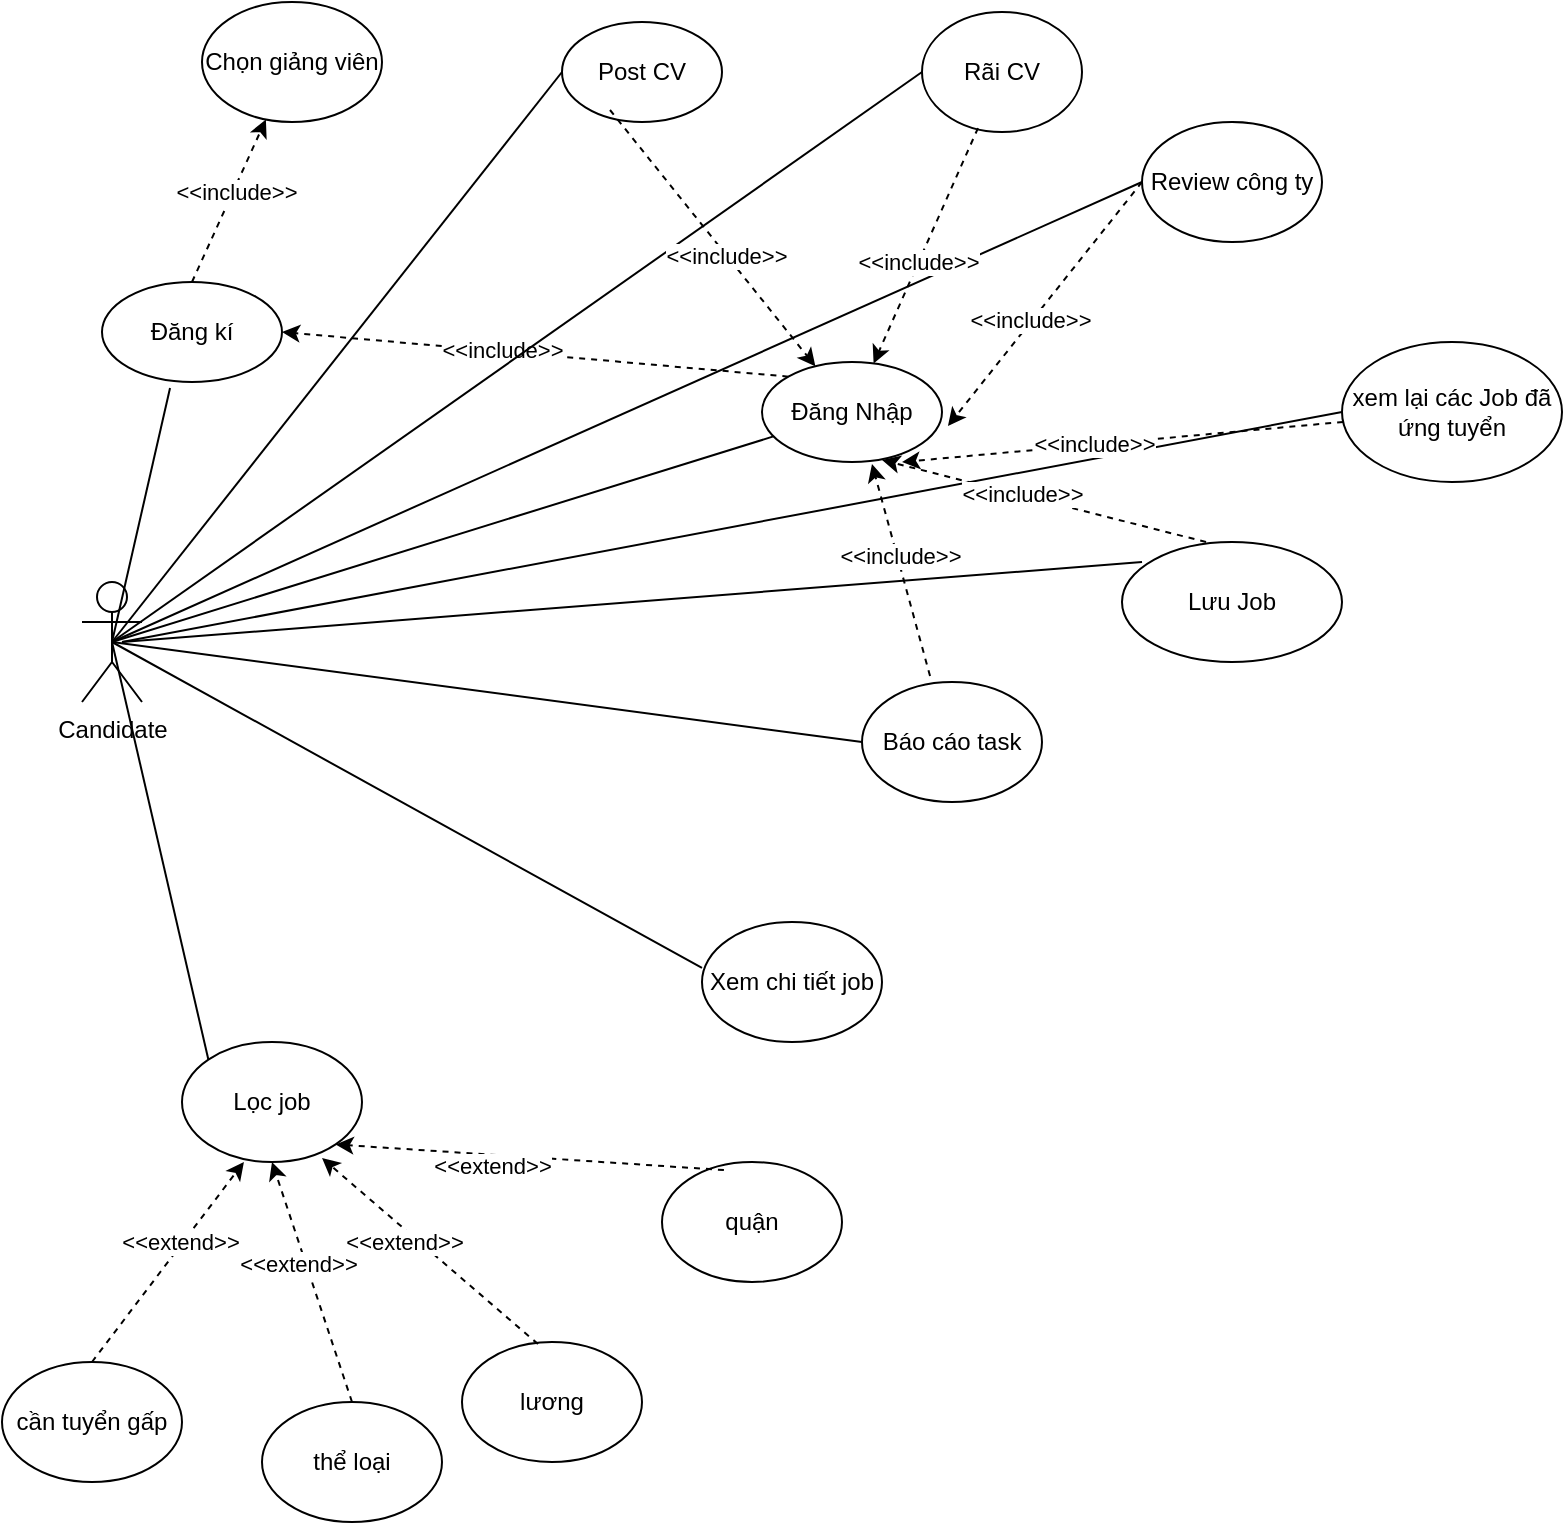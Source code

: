 <mxfile version="26.2.13">
  <diagram name="Page-1" id="jhdWZvKZTvtmNqUHAxLc">
    <mxGraphModel dx="1428" dy="785" grid="1" gridSize="10" guides="1" tooltips="1" connect="1" arrows="1" fold="1" page="1" pageScale="1" pageWidth="850" pageHeight="1100" math="0" shadow="0">
      <root>
        <mxCell id="0" />
        <mxCell id="1" parent="0" />
        <mxCell id="Gtxps9RbvIcbKM3ggSGd-1" value="Candidate" style="shape=umlActor;verticalLabelPosition=bottom;verticalAlign=top;html=1;outlineConnect=0;" vertex="1" parent="1">
          <mxGeometry x="60" y="400" width="30" height="60" as="geometry" />
        </mxCell>
        <mxCell id="Gtxps9RbvIcbKM3ggSGd-3" value="Đăng Nhập" style="ellipse;whiteSpace=wrap;html=1;" vertex="1" parent="1">
          <mxGeometry x="400" y="290" width="90" height="50" as="geometry" />
        </mxCell>
        <mxCell id="Gtxps9RbvIcbKM3ggSGd-4" value="Chọn giảng viên" style="ellipse;whiteSpace=wrap;html=1;" vertex="1" parent="1">
          <mxGeometry x="120" y="110" width="90" height="60" as="geometry" />
        </mxCell>
        <mxCell id="Gtxps9RbvIcbKM3ggSGd-5" value="Đăng kí" style="ellipse;whiteSpace=wrap;html=1;" vertex="1" parent="1">
          <mxGeometry x="70" y="250" width="90" height="50" as="geometry" />
        </mxCell>
        <mxCell id="Gtxps9RbvIcbKM3ggSGd-6" value="Rãi&amp;nbsp;&lt;span style=&quot;color: rgba(0, 0, 0, 0); font-family: monospace; font-size: 0px; text-align: start; text-wrap-mode: nowrap;&quot;&gt;%3CmxGraphModel%3E%3Croot%3E%3CmxCell%20id%3D%220%22%2F%3E%3CmxCell%20id%3D%221%22%20parent%3D%220%22%2F%3E%3CmxCell%20id%3D%222%22%20value%3D%22%22%20style%3D%22endArrow%3Dclassic%3Bhtml%3D1%3Brounded%3D0%3BentryX%3D0%3BentryY%3D0.5%3BentryDx%3D0%3BentryDy%3D0%3BexitX%3D0.6%3BexitY%3D-0.04%3BexitDx%3D0%3BexitDy%3D0%3Bdashed%3D1%3BexitPerimeter%3D0%3B%22%20edge%3D%221%22%20parent%3D%221%22%3E%3CmxGeometry%20width%3D%2250%22%20height%3D%2250%22%20relative%3D%221%22%20as%3D%22geometry%22%3E%3CmxPoint%20x%3D%22254%22%20y%3D%22228%22%20as%3D%22sourcePoint%22%2F%3E%3CmxPoint%20x%3D%22500%22%20y%3D%22190%22%20as%3D%22targetPoint%22%2F%3E%3C%2FmxGeometry%3E%3C%2FmxCell%3E%3CmxCell%20id%3D%223%22%20value%3D%22%26amp%3Blt%3B%26amp%3Blt%3Binclude%26amp%3Bgt%3B%26amp%3Bgt%3B%22%20style%3D%22edgeLabel%3Bhtml%3D1%3Balign%3Dcenter%3BverticalAlign%3Dmiddle%3Bresizable%3D0%3Bpoints%3D%5B%5D%3B%22%20vertex%3D%221%22%20connectable%3D%220%22%20parent%3D%222%22%3E%3CmxGeometry%20x%3D%220.135%22%20y%3D%22-1%22%20relative%3D%221%22%20as%3D%22geometry%22%3E%3CmxPoint%20as%3D%22offset%22%2F%3E%3C%2FmxGeometry%3E%3C%2FmxCell%3E%3C%2Froot%3E%3C%2FmxGraphModel%3E&lt;/span&gt;CV" style="ellipse;whiteSpace=wrap;html=1;" vertex="1" parent="1">
          <mxGeometry x="480" y="115" width="80" height="60" as="geometry" />
        </mxCell>
        <mxCell id="Gtxps9RbvIcbKM3ggSGd-7" value="Post CV" style="ellipse;whiteSpace=wrap;html=1;" vertex="1" parent="1">
          <mxGeometry x="300" y="120" width="80" height="50" as="geometry" />
        </mxCell>
        <mxCell id="Gtxps9RbvIcbKM3ggSGd-8" value="" style="endArrow=none;html=1;rounded=0;exitX=0.5;exitY=0.5;exitDx=0;exitDy=0;exitPerimeter=0;entryX=0.378;entryY=1.06;entryDx=0;entryDy=0;entryPerimeter=0;" edge="1" parent="1" source="Gtxps9RbvIcbKM3ggSGd-1" target="Gtxps9RbvIcbKM3ggSGd-5">
          <mxGeometry width="50" height="50" relative="1" as="geometry">
            <mxPoint x="400" y="530" as="sourcePoint" />
            <mxPoint x="450" y="480" as="targetPoint" />
          </mxGeometry>
        </mxCell>
        <mxCell id="Gtxps9RbvIcbKM3ggSGd-9" value="" style="endArrow=classic;html=1;rounded=0;dashed=1;exitX=0.5;exitY=0;exitDx=0;exitDy=0;" edge="1" parent="1" source="Gtxps9RbvIcbKM3ggSGd-5" target="Gtxps9RbvIcbKM3ggSGd-4">
          <mxGeometry width="50" height="50" relative="1" as="geometry">
            <mxPoint x="155" y="200" as="sourcePoint" />
            <mxPoint x="450" y="480" as="targetPoint" />
          </mxGeometry>
        </mxCell>
        <mxCell id="Gtxps9RbvIcbKM3ggSGd-10" value="&amp;lt;&amp;lt;include&amp;gt;&amp;gt;" style="edgeLabel;html=1;align=center;verticalAlign=middle;resizable=0;points=[];" vertex="1" connectable="0" parent="Gtxps9RbvIcbKM3ggSGd-9">
          <mxGeometry x="0.135" y="-1" relative="1" as="geometry">
            <mxPoint as="offset" />
          </mxGeometry>
        </mxCell>
        <mxCell id="Gtxps9RbvIcbKM3ggSGd-15" value="" style="endArrow=none;html=1;rounded=0;exitX=0.5;exitY=0.5;exitDx=0;exitDy=0;exitPerimeter=0;" edge="1" parent="1" source="Gtxps9RbvIcbKM3ggSGd-1" target="Gtxps9RbvIcbKM3ggSGd-3">
          <mxGeometry width="50" height="50" relative="1" as="geometry">
            <mxPoint x="180" y="540" as="sourcePoint" />
            <mxPoint x="230" y="490" as="targetPoint" />
          </mxGeometry>
        </mxCell>
        <mxCell id="Gtxps9RbvIcbKM3ggSGd-16" value="" style="endArrow=classic;html=1;rounded=0;entryX=1;entryY=0.5;entryDx=0;entryDy=0;dashed=1;exitX=0;exitY=0;exitDx=0;exitDy=0;" edge="1" parent="1" source="Gtxps9RbvIcbKM3ggSGd-3" target="Gtxps9RbvIcbKM3ggSGd-5">
          <mxGeometry width="50" height="50" relative="1" as="geometry">
            <mxPoint x="300" y="205" as="sourcePoint" />
            <mxPoint x="510" y="200" as="targetPoint" />
          </mxGeometry>
        </mxCell>
        <mxCell id="Gtxps9RbvIcbKM3ggSGd-17" value="&amp;lt;&amp;lt;include&amp;gt;&amp;gt;" style="edgeLabel;html=1;align=center;verticalAlign=middle;resizable=0;points=[];" vertex="1" connectable="0" parent="Gtxps9RbvIcbKM3ggSGd-16">
          <mxGeometry x="0.135" y="-1" relative="1" as="geometry">
            <mxPoint as="offset" />
          </mxGeometry>
        </mxCell>
        <mxCell id="Gtxps9RbvIcbKM3ggSGd-18" value="Review công ty" style="ellipse;whiteSpace=wrap;html=1;" vertex="1" parent="1">
          <mxGeometry x="590" y="170" width="90" height="60" as="geometry" />
        </mxCell>
        <mxCell id="Gtxps9RbvIcbKM3ggSGd-19" value="Lưu Job" style="ellipse;whiteSpace=wrap;html=1;" vertex="1" parent="1">
          <mxGeometry x="580" y="380" width="110" height="60" as="geometry" />
        </mxCell>
        <mxCell id="Gtxps9RbvIcbKM3ggSGd-20" value="xem lại các Job đã ứng tuyển" style="ellipse;whiteSpace=wrap;html=1;" vertex="1" parent="1">
          <mxGeometry x="690" y="280" width="110" height="70" as="geometry" />
        </mxCell>
        <mxCell id="Gtxps9RbvIcbKM3ggSGd-21" value="Báo cáo task" style="ellipse;whiteSpace=wrap;html=1;" vertex="1" parent="1">
          <mxGeometry x="450" y="450" width="90" height="60" as="geometry" />
        </mxCell>
        <mxCell id="Gtxps9RbvIcbKM3ggSGd-22" value="" style="endArrow=none;html=1;rounded=0;exitX=0.5;exitY=0.5;exitDx=0;exitDy=0;exitPerimeter=0;entryX=0;entryY=0.5;entryDx=0;entryDy=0;" edge="1" parent="1" source="Gtxps9RbvIcbKM3ggSGd-1" target="Gtxps9RbvIcbKM3ggSGd-6">
          <mxGeometry width="50" height="50" relative="1" as="geometry">
            <mxPoint x="85" y="440" as="sourcePoint" />
            <mxPoint x="330" y="236" as="targetPoint" />
          </mxGeometry>
        </mxCell>
        <mxCell id="Gtxps9RbvIcbKM3ggSGd-23" value="" style="endArrow=none;html=1;rounded=0;exitX=0.5;exitY=0.5;exitDx=0;exitDy=0;exitPerimeter=0;entryX=0;entryY=0.5;entryDx=0;entryDy=0;" edge="1" parent="1" source="Gtxps9RbvIcbKM3ggSGd-1" target="Gtxps9RbvIcbKM3ggSGd-21">
          <mxGeometry width="50" height="50" relative="1" as="geometry">
            <mxPoint x="95" y="450" as="sourcePoint" />
            <mxPoint x="340" y="246" as="targetPoint" />
          </mxGeometry>
        </mxCell>
        <mxCell id="Gtxps9RbvIcbKM3ggSGd-24" value="" style="endArrow=none;html=1;rounded=0;exitX=0.5;exitY=0.5;exitDx=0;exitDy=0;exitPerimeter=0;entryX=0;entryY=0.5;entryDx=0;entryDy=0;" edge="1" parent="1" source="Gtxps9RbvIcbKM3ggSGd-1" target="Gtxps9RbvIcbKM3ggSGd-7">
          <mxGeometry width="50" height="50" relative="1" as="geometry">
            <mxPoint x="105" y="460" as="sourcePoint" />
            <mxPoint x="350" y="256" as="targetPoint" />
          </mxGeometry>
        </mxCell>
        <mxCell id="Gtxps9RbvIcbKM3ggSGd-25" value="" style="endArrow=none;html=1;rounded=0;entryX=0.091;entryY=0.167;entryDx=0;entryDy=0;entryPerimeter=0;" edge="1" parent="1" target="Gtxps9RbvIcbKM3ggSGd-19">
          <mxGeometry width="50" height="50" relative="1" as="geometry">
            <mxPoint x="80" y="430" as="sourcePoint" />
            <mxPoint x="490" y="550" as="targetPoint" />
          </mxGeometry>
        </mxCell>
        <mxCell id="Gtxps9RbvIcbKM3ggSGd-26" value="" style="endArrow=none;html=1;rounded=0;exitX=0.5;exitY=0.5;exitDx=0;exitDy=0;exitPerimeter=0;entryX=0;entryY=0.5;entryDx=0;entryDy=0;" edge="1" parent="1" source="Gtxps9RbvIcbKM3ggSGd-1" target="Gtxps9RbvIcbKM3ggSGd-18">
          <mxGeometry width="50" height="50" relative="1" as="geometry">
            <mxPoint x="95" y="450" as="sourcePoint" />
            <mxPoint x="500" y="560" as="targetPoint" />
          </mxGeometry>
        </mxCell>
        <mxCell id="Gtxps9RbvIcbKM3ggSGd-27" value="" style="endArrow=none;html=1;rounded=0;entryX=0;entryY=0.5;entryDx=0;entryDy=0;" edge="1" parent="1" target="Gtxps9RbvIcbKM3ggSGd-20">
          <mxGeometry width="50" height="50" relative="1" as="geometry">
            <mxPoint x="80" y="430" as="sourcePoint" />
            <mxPoint x="510" y="570" as="targetPoint" />
          </mxGeometry>
        </mxCell>
        <mxCell id="Gtxps9RbvIcbKM3ggSGd-31" value="" style="endArrow=classic;html=1;rounded=0;dashed=1;exitX=0.3;exitY=0.88;exitDx=0;exitDy=0;exitPerimeter=0;" edge="1" parent="1" source="Gtxps9RbvIcbKM3ggSGd-7" target="Gtxps9RbvIcbKM3ggSGd-3">
          <mxGeometry width="50" height="50" relative="1" as="geometry">
            <mxPoint x="310" y="215" as="sourcePoint" />
            <mxPoint x="210" y="235" as="targetPoint" />
          </mxGeometry>
        </mxCell>
        <mxCell id="Gtxps9RbvIcbKM3ggSGd-32" value="&amp;lt;&amp;lt;include&amp;gt;&amp;gt;" style="edgeLabel;html=1;align=center;verticalAlign=middle;resizable=0;points=[];" vertex="1" connectable="0" parent="Gtxps9RbvIcbKM3ggSGd-31">
          <mxGeometry x="0.135" y="-1" relative="1" as="geometry">
            <mxPoint as="offset" />
          </mxGeometry>
        </mxCell>
        <mxCell id="Gtxps9RbvIcbKM3ggSGd-33" value="" style="endArrow=classic;html=1;rounded=0;dashed=1;exitX=0.35;exitY=0.967;exitDx=0;exitDy=0;exitPerimeter=0;" edge="1" parent="1" source="Gtxps9RbvIcbKM3ggSGd-6" target="Gtxps9RbvIcbKM3ggSGd-3">
          <mxGeometry width="50" height="50" relative="1" as="geometry">
            <mxPoint x="560" y="350" as="sourcePoint" />
            <mxPoint x="398" y="224" as="targetPoint" />
          </mxGeometry>
        </mxCell>
        <mxCell id="Gtxps9RbvIcbKM3ggSGd-34" value="&amp;lt;&amp;lt;include&amp;gt;&amp;gt;" style="edgeLabel;html=1;align=center;verticalAlign=middle;resizable=0;points=[];" vertex="1" connectable="0" parent="Gtxps9RbvIcbKM3ggSGd-33">
          <mxGeometry x="0.135" y="-1" relative="1" as="geometry">
            <mxPoint as="offset" />
          </mxGeometry>
        </mxCell>
        <mxCell id="Gtxps9RbvIcbKM3ggSGd-35" value="" style="endArrow=classic;html=1;rounded=0;entryX=1.033;entryY=0.64;entryDx=0;entryDy=0;dashed=1;entryPerimeter=0;exitX=0;exitY=0.5;exitDx=0;exitDy=0;" edge="1" parent="1" source="Gtxps9RbvIcbKM3ggSGd-18" target="Gtxps9RbvIcbKM3ggSGd-3">
          <mxGeometry width="50" height="50" relative="1" as="geometry">
            <mxPoint x="570" y="360" as="sourcePoint" />
            <mxPoint x="375" y="240" as="targetPoint" />
          </mxGeometry>
        </mxCell>
        <mxCell id="Gtxps9RbvIcbKM3ggSGd-36" value="&amp;lt;&amp;lt;include&amp;gt;&amp;gt;" style="edgeLabel;html=1;align=center;verticalAlign=middle;resizable=0;points=[];" vertex="1" connectable="0" parent="Gtxps9RbvIcbKM3ggSGd-35">
          <mxGeometry x="0.135" y="-1" relative="1" as="geometry">
            <mxPoint as="offset" />
          </mxGeometry>
        </mxCell>
        <mxCell id="Gtxps9RbvIcbKM3ggSGd-37" value="" style="endArrow=classic;html=1;rounded=0;entryX=0.778;entryY=1;entryDx=0;entryDy=0;dashed=1;entryPerimeter=0;" edge="1" parent="1" source="Gtxps9RbvIcbKM3ggSGd-20" target="Gtxps9RbvIcbKM3ggSGd-3">
          <mxGeometry width="50" height="50" relative="1" as="geometry">
            <mxPoint x="580" y="370" as="sourcePoint" />
            <mxPoint x="385" y="250" as="targetPoint" />
          </mxGeometry>
        </mxCell>
        <mxCell id="Gtxps9RbvIcbKM3ggSGd-38" value="&amp;lt;&amp;lt;include&amp;gt;&amp;gt;" style="edgeLabel;html=1;align=center;verticalAlign=middle;resizable=0;points=[];" vertex="1" connectable="0" parent="Gtxps9RbvIcbKM3ggSGd-37">
          <mxGeometry x="0.135" y="-1" relative="1" as="geometry">
            <mxPoint as="offset" />
          </mxGeometry>
        </mxCell>
        <mxCell id="Gtxps9RbvIcbKM3ggSGd-39" value="" style="endArrow=classic;html=1;rounded=0;entryX=0.667;entryY=0.98;entryDx=0;entryDy=0;dashed=1;entryPerimeter=0;exitX=0.382;exitY=0;exitDx=0;exitDy=0;exitPerimeter=0;" edge="1" parent="1" source="Gtxps9RbvIcbKM3ggSGd-19" target="Gtxps9RbvIcbKM3ggSGd-3">
          <mxGeometry width="50" height="50" relative="1" as="geometry">
            <mxPoint x="656" y="515" as="sourcePoint" />
            <mxPoint x="380" y="240" as="targetPoint" />
          </mxGeometry>
        </mxCell>
        <mxCell id="Gtxps9RbvIcbKM3ggSGd-40" value="&amp;lt;&amp;lt;include&amp;gt;&amp;gt;" style="edgeLabel;html=1;align=center;verticalAlign=middle;resizable=0;points=[];" vertex="1" connectable="0" parent="Gtxps9RbvIcbKM3ggSGd-39">
          <mxGeometry x="0.135" y="-1" relative="1" as="geometry">
            <mxPoint as="offset" />
          </mxGeometry>
        </mxCell>
        <mxCell id="Gtxps9RbvIcbKM3ggSGd-41" value="" style="endArrow=classic;html=1;rounded=0;entryX=0.611;entryY=1.02;entryDx=0;entryDy=0;dashed=1;entryPerimeter=0;exitX=0.378;exitY=-0.05;exitDx=0;exitDy=0;exitPerimeter=0;" edge="1" parent="1" source="Gtxps9RbvIcbKM3ggSGd-21" target="Gtxps9RbvIcbKM3ggSGd-3">
          <mxGeometry width="50" height="50" relative="1" as="geometry">
            <mxPoint x="666" y="525" as="sourcePoint" />
            <mxPoint x="390" y="250" as="targetPoint" />
          </mxGeometry>
        </mxCell>
        <mxCell id="Gtxps9RbvIcbKM3ggSGd-42" value="&amp;lt;&amp;lt;include&amp;gt;&amp;gt;" style="edgeLabel;html=1;align=center;verticalAlign=middle;resizable=0;points=[];" vertex="1" connectable="0" parent="Gtxps9RbvIcbKM3ggSGd-41">
          <mxGeometry x="0.135" y="-1" relative="1" as="geometry">
            <mxPoint as="offset" />
          </mxGeometry>
        </mxCell>
        <mxCell id="Gtxps9RbvIcbKM3ggSGd-45" value="Lọc job" style="ellipse;whiteSpace=wrap;html=1;" vertex="1" parent="1">
          <mxGeometry x="110" y="630" width="90" height="60" as="geometry" />
        </mxCell>
        <mxCell id="Gtxps9RbvIcbKM3ggSGd-46" value="quận" style="ellipse;whiteSpace=wrap;html=1;" vertex="1" parent="1">
          <mxGeometry x="350" y="690" width="90" height="60" as="geometry" />
        </mxCell>
        <mxCell id="Gtxps9RbvIcbKM3ggSGd-47" value="lương" style="ellipse;whiteSpace=wrap;html=1;" vertex="1" parent="1">
          <mxGeometry x="250" y="780" width="90" height="60" as="geometry" />
        </mxCell>
        <mxCell id="Gtxps9RbvIcbKM3ggSGd-48" value="cần tuyển gấp&lt;span style=&quot;color: rgba(0, 0, 0, 0); font-family: monospace; font-size: 0px; text-align: start; text-wrap-mode: nowrap;&quot;&gt;%3CmxGraphModel%3E%3Croot%3E%3CmxCell%20id%3D%220%22%2F%3E%3CmxCell%20id%3D%221%22%20parent%3D%220%22%2F%3E%3CmxCell%20id%3D%222%22%20value%3D%22l%C6%B0%C6%A1ng%22%20style%3D%22ellipse%3BwhiteSpace%3Dwrap%3Bhtml%3D1%3B%22%20vertex%3D%221%22%20parent%3D%221%22%3E%3CmxGeometry%20x%3D%22440%22%20y%3D%22750%22%20width%3D%2290%22%20height%3D%2260%22%20as%3D%22geometry%22%2F%3E%3C%2FmxCell%3E%3C%2Froot%3E%3C%2FmxGraphModel%3E&lt;/span&gt;" style="ellipse;whiteSpace=wrap;html=1;" vertex="1" parent="1">
          <mxGeometry x="20" y="790" width="90" height="60" as="geometry" />
        </mxCell>
        <mxCell id="Gtxps9RbvIcbKM3ggSGd-49" value="thể loại" style="ellipse;whiteSpace=wrap;html=1;" vertex="1" parent="1">
          <mxGeometry x="150" y="810" width="90" height="60" as="geometry" />
        </mxCell>
        <mxCell id="Gtxps9RbvIcbKM3ggSGd-51" value="" style="endArrow=none;html=1;rounded=0;entryX=0;entryY=0;entryDx=0;entryDy=0;exitX=0.5;exitY=0.5;exitDx=0;exitDy=0;exitPerimeter=0;" edge="1" parent="1" source="Gtxps9RbvIcbKM3ggSGd-1" target="Gtxps9RbvIcbKM3ggSGd-45">
          <mxGeometry width="50" height="50" relative="1" as="geometry">
            <mxPoint x="85" y="440" as="sourcePoint" />
            <mxPoint x="395" y="650" as="targetPoint" />
          </mxGeometry>
        </mxCell>
        <mxCell id="Gtxps9RbvIcbKM3ggSGd-56" value="" style="endArrow=classic;html=1;rounded=0;dashed=1;entryX=0.344;entryY=1;entryDx=0;entryDy=0;entryPerimeter=0;exitX=0.5;exitY=0;exitDx=0;exitDy=0;" edge="1" parent="1" source="Gtxps9RbvIcbKM3ggSGd-48" target="Gtxps9RbvIcbKM3ggSGd-45">
          <mxGeometry width="50" height="50" relative="1" as="geometry">
            <mxPoint x="100" y="750" as="sourcePoint" />
            <mxPoint x="150" y="700" as="targetPoint" />
          </mxGeometry>
        </mxCell>
        <mxCell id="Gtxps9RbvIcbKM3ggSGd-57" value="&amp;lt;&amp;lt;extend&amp;gt;&amp;gt;" style="edgeLabel;html=1;align=center;verticalAlign=middle;resizable=0;points=[];" vertex="1" connectable="0" parent="Gtxps9RbvIcbKM3ggSGd-56">
          <mxGeometry x="0.2" y="3" relative="1" as="geometry">
            <mxPoint y="2" as="offset" />
          </mxGeometry>
        </mxCell>
        <mxCell id="Gtxps9RbvIcbKM3ggSGd-58" value="" style="endArrow=classic;html=1;rounded=0;dashed=1;entryX=0.5;entryY=1;entryDx=0;entryDy=0;exitX=0.5;exitY=0;exitDx=0;exitDy=0;" edge="1" parent="1" source="Gtxps9RbvIcbKM3ggSGd-49" target="Gtxps9RbvIcbKM3ggSGd-45">
          <mxGeometry width="50" height="50" relative="1" as="geometry">
            <mxPoint x="165" y="790" as="sourcePoint" />
            <mxPoint x="191" y="680" as="targetPoint" />
          </mxGeometry>
        </mxCell>
        <mxCell id="Gtxps9RbvIcbKM3ggSGd-59" value="&amp;lt;&amp;lt;extend&amp;gt;&amp;gt;" style="edgeLabel;html=1;align=center;verticalAlign=middle;resizable=0;points=[];" vertex="1" connectable="0" parent="Gtxps9RbvIcbKM3ggSGd-58">
          <mxGeometry x="0.2" y="3" relative="1" as="geometry">
            <mxPoint y="2" as="offset" />
          </mxGeometry>
        </mxCell>
        <mxCell id="Gtxps9RbvIcbKM3ggSGd-60" value="" style="endArrow=classic;html=1;rounded=0;dashed=1;entryX=0.778;entryY=0.967;entryDx=0;entryDy=0;entryPerimeter=0;exitX=0.422;exitY=0.017;exitDx=0;exitDy=0;exitPerimeter=0;" edge="1" parent="1" source="Gtxps9RbvIcbKM3ggSGd-47" target="Gtxps9RbvIcbKM3ggSGd-45">
          <mxGeometry width="50" height="50" relative="1" as="geometry">
            <mxPoint x="175" y="800" as="sourcePoint" />
            <mxPoint x="201" y="690" as="targetPoint" />
          </mxGeometry>
        </mxCell>
        <mxCell id="Gtxps9RbvIcbKM3ggSGd-61" value="&amp;lt;&amp;lt;extend&amp;gt;&amp;gt;" style="edgeLabel;html=1;align=center;verticalAlign=middle;resizable=0;points=[];" vertex="1" connectable="0" parent="Gtxps9RbvIcbKM3ggSGd-60">
          <mxGeometry x="0.2" y="3" relative="1" as="geometry">
            <mxPoint y="2" as="offset" />
          </mxGeometry>
        </mxCell>
        <mxCell id="Gtxps9RbvIcbKM3ggSGd-62" value="" style="endArrow=classic;html=1;rounded=0;dashed=1;entryX=1;entryY=1;entryDx=0;entryDy=0;exitX=0.344;exitY=0.067;exitDx=0;exitDy=0;exitPerimeter=0;" edge="1" parent="1" source="Gtxps9RbvIcbKM3ggSGd-46" target="Gtxps9RbvIcbKM3ggSGd-45">
          <mxGeometry width="50" height="50" relative="1" as="geometry">
            <mxPoint x="338" y="801" as="sourcePoint" />
            <mxPoint x="230" y="678" as="targetPoint" />
          </mxGeometry>
        </mxCell>
        <mxCell id="Gtxps9RbvIcbKM3ggSGd-63" value="&amp;lt;&amp;lt;extend&amp;gt;&amp;gt;" style="edgeLabel;html=1;align=center;verticalAlign=middle;resizable=0;points=[];" vertex="1" connectable="0" parent="Gtxps9RbvIcbKM3ggSGd-62">
          <mxGeometry x="0.2" y="3" relative="1" as="geometry">
            <mxPoint y="2" as="offset" />
          </mxGeometry>
        </mxCell>
        <mxCell id="Gtxps9RbvIcbKM3ggSGd-65" value="Xem chi tiết job" style="ellipse;whiteSpace=wrap;html=1;" vertex="1" parent="1">
          <mxGeometry x="370" y="570" width="90" height="60" as="geometry" />
        </mxCell>
        <mxCell id="Gtxps9RbvIcbKM3ggSGd-66" value="" style="endArrow=none;html=1;rounded=0;exitX=0.5;exitY=0.5;exitDx=0;exitDy=0;exitPerimeter=0;entryX=0;entryY=0.383;entryDx=0;entryDy=0;entryPerimeter=0;" edge="1" parent="1" source="Gtxps9RbvIcbKM3ggSGd-1" target="Gtxps9RbvIcbKM3ggSGd-65">
          <mxGeometry width="50" height="50" relative="1" as="geometry">
            <mxPoint x="85" y="440" as="sourcePoint" />
            <mxPoint x="460" y="490" as="targetPoint" />
          </mxGeometry>
        </mxCell>
      </root>
    </mxGraphModel>
  </diagram>
</mxfile>
